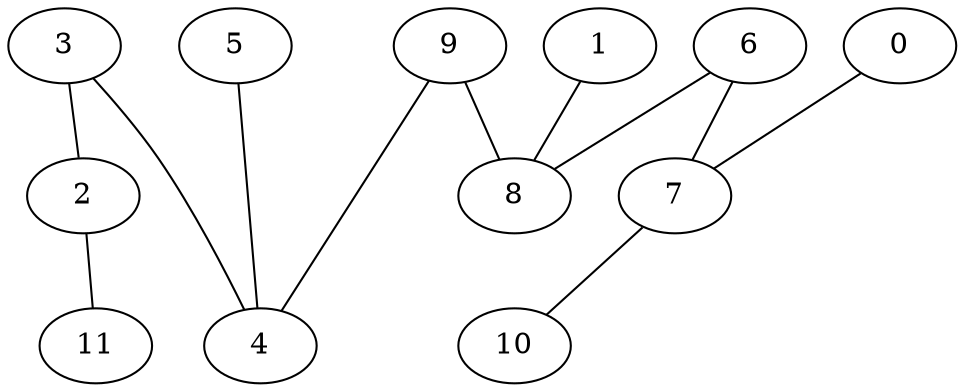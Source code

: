 strict graph {


	"3" [  weight=0 ];

	"3" -- "2" [  weight=0 ];

	"3" -- "4" [  weight=0 ];

	"6" [  weight=0 ];

	"6" -- "8" [  weight=0 ];

	"6" -- "7" [  weight=0 ];

	"9" [  weight=0 ];

	"9" -- "8" [  weight=0 ];

	"9" -- "4" [  weight=0 ];

	"7" [  weight=0 ];

	"7" -- "10" [  weight=0 ];

	"7" -- "6" [  weight=0 ];

	"7" [  weight=0 ];

	"2" [  weight=0 ];

	"2" -- "11" [  weight=0 ];

	"2" -- "3" [  weight=0 ];

	"1" [  weight=0 ];

	"1" -- "8" [  weight=0 ];

	"5" [  weight=0 ];

	"5" -- "4" [  weight=0 ];

	"10" [  weight=0 ];

	"10" -- "7" [  weight=0 ];

	"8" [  weight=0 ];

	"8" -- "9" [  weight=0 ];

	"8" -- "1" [  weight=0 ];

	"8" -- "6" [  weight=0 ];

	"4" [  weight=0 ];

	"4" -- "5" [  weight=0 ];

	"4" -- "9" [  weight=0 ];

	"4" -- "3" [  weight=0 ];

	"11" [  weight=0 ];

	"11" -- "2" [  weight=0 ];

	"0" [  weight=0 ];

	"0" -- "7" [  weight=0 ];

}
